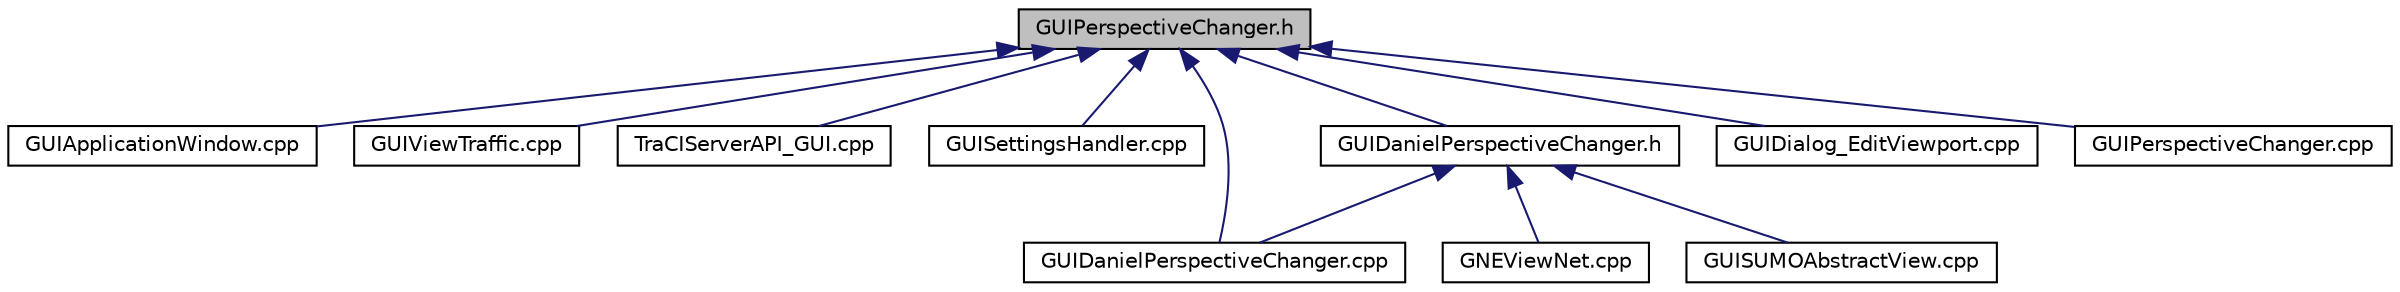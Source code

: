 digraph "GUIPerspectiveChanger.h"
{
  edge [fontname="Helvetica",fontsize="10",labelfontname="Helvetica",labelfontsize="10"];
  node [fontname="Helvetica",fontsize="10",shape=record];
  Node54 [label="GUIPerspectiveChanger.h",height=0.2,width=0.4,color="black", fillcolor="grey75", style="filled", fontcolor="black"];
  Node54 -> Node55 [dir="back",color="midnightblue",fontsize="10",style="solid",fontname="Helvetica"];
  Node55 [label="GUIApplicationWindow.cpp",height=0.2,width=0.4,color="black", fillcolor="white", style="filled",URL="$d6/de8/_g_u_i_application_window_8cpp.html"];
  Node54 -> Node56 [dir="back",color="midnightblue",fontsize="10",style="solid",fontname="Helvetica"];
  Node56 [label="GUIViewTraffic.cpp",height=0.2,width=0.4,color="black", fillcolor="white", style="filled",URL="$d2/dd8/_g_u_i_view_traffic_8cpp.html"];
  Node54 -> Node57 [dir="back",color="midnightblue",fontsize="10",style="solid",fontname="Helvetica"];
  Node57 [label="TraCIServerAPI_GUI.cpp",height=0.2,width=0.4,color="black", fillcolor="white", style="filled",URL="$d3/d56/_tra_c_i_server_a_p_i___g_u_i_8cpp.html"];
  Node54 -> Node58 [dir="back",color="midnightblue",fontsize="10",style="solid",fontname="Helvetica"];
  Node58 [label="GUISettingsHandler.cpp",height=0.2,width=0.4,color="black", fillcolor="white", style="filled",URL="$da/d09/_g_u_i_settings_handler_8cpp.html"];
  Node54 -> Node59 [dir="back",color="midnightblue",fontsize="10",style="solid",fontname="Helvetica"];
  Node59 [label="GUIDanielPerspectiveChanger.cpp",height=0.2,width=0.4,color="black", fillcolor="white", style="filled",URL="$d0/d95/_g_u_i_daniel_perspective_changer_8cpp.html"];
  Node54 -> Node60 [dir="back",color="midnightblue",fontsize="10",style="solid",fontname="Helvetica"];
  Node60 [label="GUIDanielPerspectiveChanger.h",height=0.2,width=0.4,color="black", fillcolor="white", style="filled",URL="$d1/de7/_g_u_i_daniel_perspective_changer_8h.html"];
  Node60 -> Node61 [dir="back",color="midnightblue",fontsize="10",style="solid",fontname="Helvetica"];
  Node61 [label="GNEViewNet.cpp",height=0.2,width=0.4,color="black", fillcolor="white", style="filled",URL="$dc/de5/_g_n_e_view_net_8cpp.html"];
  Node60 -> Node59 [dir="back",color="midnightblue",fontsize="10",style="solid",fontname="Helvetica"];
  Node60 -> Node62 [dir="back",color="midnightblue",fontsize="10",style="solid",fontname="Helvetica"];
  Node62 [label="GUISUMOAbstractView.cpp",height=0.2,width=0.4,color="black", fillcolor="white", style="filled",URL="$d9/d82/_g_u_i_s_u_m_o_abstract_view_8cpp.html"];
  Node54 -> Node63 [dir="back",color="midnightblue",fontsize="10",style="solid",fontname="Helvetica"];
  Node63 [label="GUIDialog_EditViewport.cpp",height=0.2,width=0.4,color="black", fillcolor="white", style="filled",URL="$d0/d7e/_g_u_i_dialog___edit_viewport_8cpp.html"];
  Node54 -> Node64 [dir="back",color="midnightblue",fontsize="10",style="solid",fontname="Helvetica"];
  Node64 [label="GUIPerspectiveChanger.cpp",height=0.2,width=0.4,color="black", fillcolor="white", style="filled",URL="$d9/d0c/_g_u_i_perspective_changer_8cpp.html"];
}

